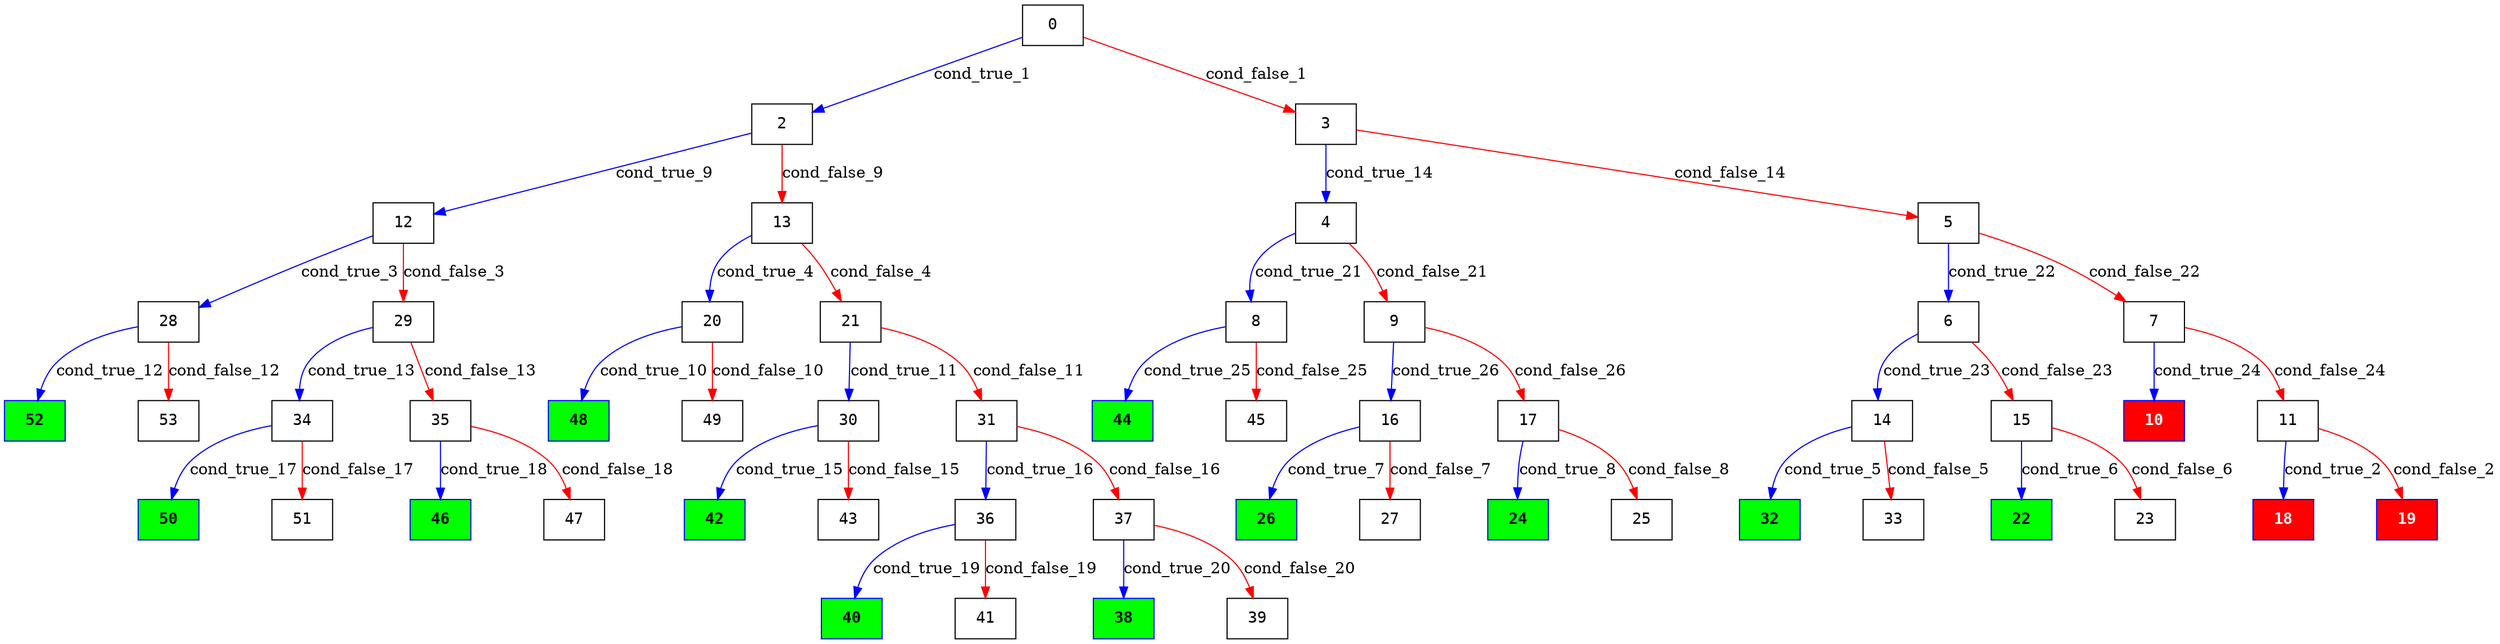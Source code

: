 digraph ExecutionTree {
	node [color=black fontname=Courier height=.5 shape=record]
	52 [color=blue, fillcolor=green, style=filled, fontcolor=black, fontname="Courier-Bold"]
	50 [color=blue, fillcolor=green, style=filled, fontcolor=black, fontname="Courier-Bold"]
	48 [color=blue, fillcolor=green, style=filled, fontcolor=black, fontname="Courier-Bold"]
	46 [color=blue, fillcolor=green, style=filled, fontcolor=black, fontname="Courier-Bold"]
	44 [color=blue, fillcolor=green, style=filled, fontcolor=black, fontname="Courier-Bold"]
	42 [color=blue, fillcolor=green, style=filled, fontcolor=black, fontname="Courier-Bold"]
	40 [color=blue, fillcolor=green, style=filled, fontcolor=black, fontname="Courier-Bold"]
	38 [color=blue, fillcolor=green, style=filled, fontcolor=black, fontname="Courier-Bold"]
	32 [color=blue, fillcolor=green, style=filled, fontcolor=black, fontname="Courier-Bold"]
	26 [color=blue, fillcolor=green, style=filled, fontcolor=black, fontname="Courier-Bold"]
	24 [color=blue, fillcolor=green, style=filled, fontcolor=black, fontname="Courier-Bold"]
	22 [color=blue, fillcolor=green, style=filled, fontcolor=black, fontname="Courier-Bold"]
	18 [color=blue, fillcolor=red, style=filled, fontcolor=white, fontname="Courier-Bold"]
	10 [color=blue, fillcolor=red, style=filled, fontcolor=white, fontname="Courier-Bold"]
	19 [color=blue, fillcolor=red, style=filled, fontcolor=white, fontname="Courier-Bold"]
	0 -> 2 [label=cond_true_1 color=blue]
	0 -> 3 [label=cond_false_1 color=red]
	2 -> 12 [label=cond_true_9 color=blue]
	2 -> 13 [label=cond_false_9 color=red]
	3 -> 4 [label=cond_true_14 color=blue]
	3 -> 5 [label=cond_false_14 color=red]
	11 -> 18 [label=cond_true_2 color=blue]
	11 -> 19 [label=cond_false_2 color=red]
	12 -> 28 [label=cond_true_3 color=blue]
	12 -> 29 [label=cond_false_3 color=red]
	28 -> 52 [label=cond_true_12 color=blue]
	28 -> 53 [label=cond_false_12 color=red]
	29 -> 34 [label=cond_true_13 color=blue]
	29 -> 35 [label=cond_false_13 color=red]
	13 -> 20 [label=cond_true_4 color=blue]
	13 -> 21 [label=cond_false_4 color=red]
	20 -> 48 [label=cond_true_10 color=blue]
	20 -> 49 [label=cond_false_10 color=red]
	21 -> 30 [label=cond_true_11 color=blue]
	21 -> 31 [label=cond_false_11 color=red]
	14 -> 32 [label=cond_true_5 color=blue]
	14 -> 33 [label=cond_false_5 color=red]
	15 -> 22 [label=cond_true_6 color=blue]
	15 -> 23 [label=cond_false_6 color=red]
	16 -> 26 [label=cond_true_7 color=blue]
	16 -> 27 [label=cond_false_7 color=red]
	17 -> 24 [label=cond_true_8 color=blue]
	17 -> 25 [label=cond_false_8 color=red]
	30 -> 42 [label=cond_true_15 color=blue]
	30 -> 43 [label=cond_false_15 color=red]
	31 -> 36 [label=cond_true_16 color=blue]
	31 -> 37 [label=cond_false_16 color=red]
	34 -> 50 [label=cond_true_17 color=blue]
	34 -> 51 [label=cond_false_17 color=red]
	35 -> 46 [label=cond_true_18 color=blue]
	35 -> 47 [label=cond_false_18 color=red]
	4 -> 8 [label=cond_true_21 color=blue]
	4 -> 9 [label=cond_false_21 color=red]
	5 -> 6 [label=cond_true_22 color=blue]
	5 -> 7 [label=cond_false_22 color=red]
	36 -> 40 [label=cond_true_19 color=blue]
	36 -> 41 [label=cond_false_19 color=red]
	37 -> 38 [label=cond_true_20 color=blue]
	37 -> 39 [label=cond_false_20 color=red]
	8 -> 44 [label=cond_true_25 color=blue]
	8 -> 45 [label=cond_false_25 color=red]
	9 -> 16 [label=cond_true_26 color=blue]
	9 -> 17 [label=cond_false_26 color=red]
	6 -> 14 [label=cond_true_23 color=blue]
	6 -> 15 [label=cond_false_23 color=red]
	7 -> 10 [label=cond_true_24 color=blue]
	7 -> 11 [label=cond_false_24 color=red]
}
